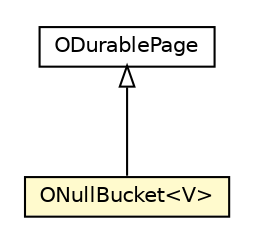 #!/usr/local/bin/dot
#
# Class diagram 
# Generated by UMLGraph version R5_6-24-gf6e263 (http://www.umlgraph.org/)
#

digraph G {
	edge [fontname="Helvetica",fontsize=10,labelfontname="Helvetica",labelfontsize=10];
	node [fontname="Helvetica",fontsize=10,shape=plaintext];
	nodesep=0.25;
	ranksep=0.5;
	// com.orientechnologies.orient.core.storage.impl.local.paginated.base.ODurablePage
	c2594178 [label=<<table title="com.orientechnologies.orient.core.storage.impl.local.paginated.base.ODurablePage" border="0" cellborder="1" cellspacing="0" cellpadding="2" port="p" href="../../../storage/impl/local/paginated/base/ODurablePage.html">
		<tr><td><table border="0" cellspacing="0" cellpadding="1">
<tr><td align="center" balign="center"> ODurablePage </td></tr>
		</table></td></tr>
		</table>>, URL="../../../storage/impl/local/paginated/base/ODurablePage.html", fontname="Helvetica", fontcolor="black", fontsize=10.0];
	// com.orientechnologies.orient.core.index.sbtree.local.ONullBucket<V>
	c2594423 [label=<<table title="com.orientechnologies.orient.core.index.sbtree.local.ONullBucket" border="0" cellborder="1" cellspacing="0" cellpadding="2" port="p" bgcolor="lemonChiffon" href="./ONullBucket.html">
		<tr><td><table border="0" cellspacing="0" cellpadding="1">
<tr><td align="center" balign="center"> ONullBucket&lt;V&gt; </td></tr>
		</table></td></tr>
		</table>>, URL="./ONullBucket.html", fontname="Helvetica", fontcolor="black", fontsize=10.0];
	//com.orientechnologies.orient.core.index.sbtree.local.ONullBucket<V> extends com.orientechnologies.orient.core.storage.impl.local.paginated.base.ODurablePage
	c2594178:p -> c2594423:p [dir=back,arrowtail=empty];
}

